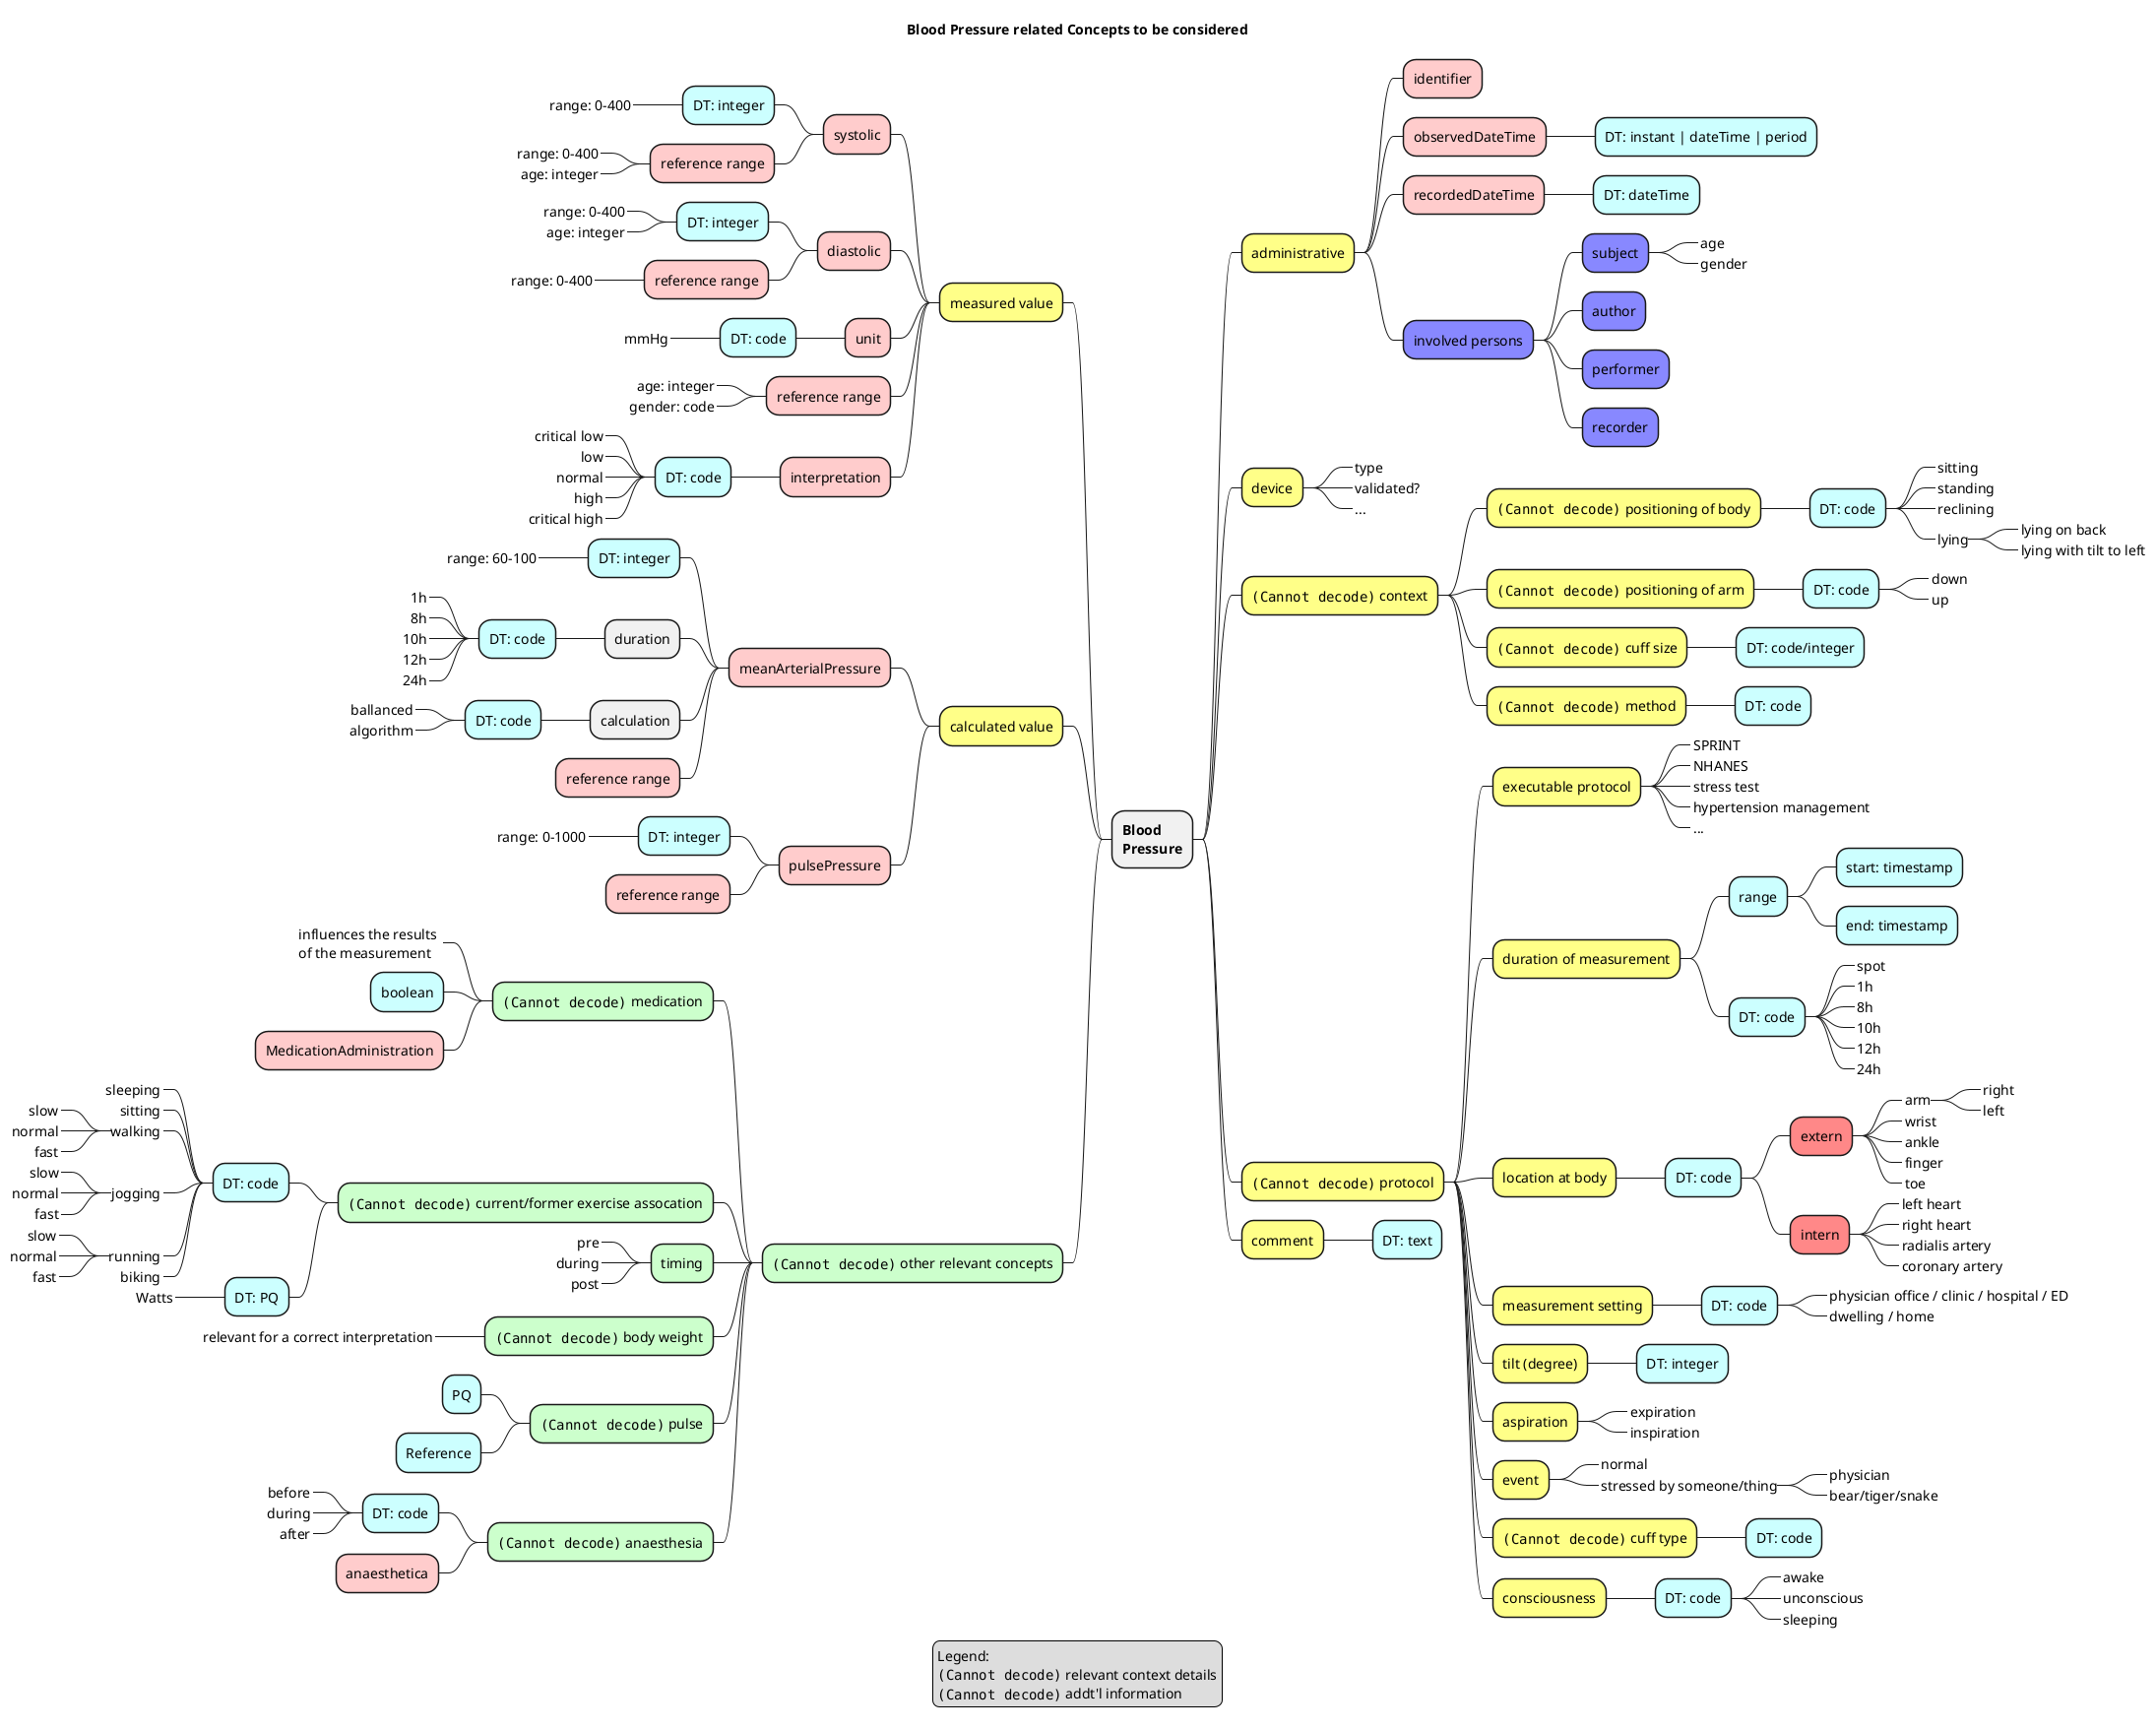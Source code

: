@startmindmap

skinparam svgDimensionStyle false

title Blood Pressure related Concepts to be considered

legend
Legend:
<img icon_modifier_extension_complex.png> relevant context details
<img icon_page_n_i.gif> addt'l information
end legend

+ **Blood** \n**Pressure**

--[#ff8] measured value
---[#fcc] systolic
----[#cff] DT: integer
-----_ range: 0-400
----[#fcc] reference range
-----_ range: 0-400
-----_ age: integer
---[#fcc] diastolic
----[#cff] DT: integer
-----_ range: 0-400
-----_ age: integer
----[#fcc] reference range
-----_ range: 0-400
---[#fcc] unit
----[#cff] DT: code
-----_ mmHg
---[#fcc] reference range
----_ age: integer
----_ gender: code
---[#fcc] interpretation
----[#cff] DT: code
-----_ critical low
-----_ low
-----_ normal
-----_ high
-----_ critical high

--[#ff8] calculated value
---[#fcc] meanArterialPressure
----[#cff] DT: integer
-----_ range: 60-100
---- duration
-----[#cff] DT: code
------_ 1h
------_ 8h
------_ 10h
------_ 12h
------_ 24h
---- calculation
-----[#cff] DT: code
------_ ballanced
------_ algorithm
----[#fcc] reference range
---[#fcc] pulsePressure
----[#cff] DT: integer
-----_ range: 0-1000
----[#fcc] reference range

--[#cfc]  <img icon_modifier_extension_complex.png> other relevant concepts
---[#cfc] <img icon_modifier_extension_complex.png> medication
----_ influences the results \nof the measurement
----[#cff] boolean
----[#fcc] MedicationAdministration
---[#cfc] <img icon_modifier_extension_complex.png> current/former exercise assocation
----[#cff] DT: code
-----_ sleeping
-----_ sitting
-----_ walking
------_ slow
------_ normal
------_ fast
-----_ jogging
------_ slow
------_ normal
------_ fast
-----_ running
------_ slow
------_ normal
------_ fast
-----_ biking
----[#cff] DT: PQ
-----_ Watts
---[#cfc] timing
----_ pre
----_ during
----_ post
---[#cfc] <img icon_modifier_extension_complex.png> body weight
----_ relevant for a correct interpretation
---[#cfc] <img icon_modifier_extension_complex.png> pulse
----[#cff] PQ
----[#cff] Reference
---[#cfc] <img icon_modifier_extension_complex.png> anaesthesia
----[#cff] DT: code
-----_ before
-----_ during
-----_ after
----[#fcc] anaesthetica

++[#ff8] administrative
+++[#fcc] identifier
+++[#fcc] observedDateTime
++++[#cff] DT: instant | dateTime | period
+++[#fcc] recordedDateTime
++++[#cff] DT: dateTime

+++[#88f] involved persons
++++[#88f] subject
+++++_ age
+++++_ gender
++++[#88f] author
++++[#88f] performer
++++[#88f] recorder
++[#ff8] device
+++_ type
+++_ validated?
+++_ ...

++[#ff8] <img icon_modifier_extension_complex.png> context
+++[#ff8] <img icon_modifier_extension_complex.png> positioning of body
++++[#cff] DT: code
+++++_ sitting
+++++_ standing
+++++_ reclining
+++++_ lying
++++++_ lying on back
++++++_ lying with tilt to left
+++[#ff8] <img icon_modifier_extension_complex.png> positioning of arm
++++[#cff] DT: code
+++++_ down
+++++_ up
+++[#ff8] <img icon_modifier_extension_complex.png> cuff size
++++[#cff] DT: code/integer
+++[#ff8] <img icon_modifier_extension_complex.png> method
++++[#cff] DT: code

++[#ff8] <img icon_page_n_i.gif> protocol
+++[#ff8] executable protocol
++++_ SPRINT
++++_ NHANES 
++++_ stress test
++++_ hypertension management
++++_ ...
+++[#ff8] duration of measurement
++++[#cff] range
+++++[#cff] start: timestamp
+++++[#cff] end: timestamp
++++[#cff] DT: code
+++++_ spot
+++++_ 1h
+++++_ 8h
+++++_ 10h
+++++_ 12h
+++++_ 24h
+++[#ff8] location at body
++++[#cff] DT: code
+++++[#f88] extern
++++++_ arm
+++++++_ right
+++++++_ left
++++++_ wrist
++++++_ ankle
++++++_ finger
++++++_ toe
+++++[#f88] intern
++++++_ left heart
++++++_ right heart
++++++_ radialis artery
++++++_ coronary artery
+++[#ff8] measurement setting
++++[#cff] DT: code
+++++_ physician office / clinic / hospital / ED
+++++_ dwelling / home
+++[#ff8] tilt (degree)
++++[#cff] DT: integer
+++[#ff8] aspiration
++++_ expiration
++++_ inspiration
+++[#ff8] event
++++_ normal
++++_ stressed by someone/thing
+++++_ physician
+++++_ bear/tiger/snake
+++[#ff8] <img icon_page_n_i.gif> cuff type
++++[#cff] DT: code
+++[#ff8] consciousness
++++[#cff] DT: code
+++++_ awake
+++++_ unconscious
+++++_ sleeping

++[#ff8] comment
+++[#cff] DT: text

@endmindmap